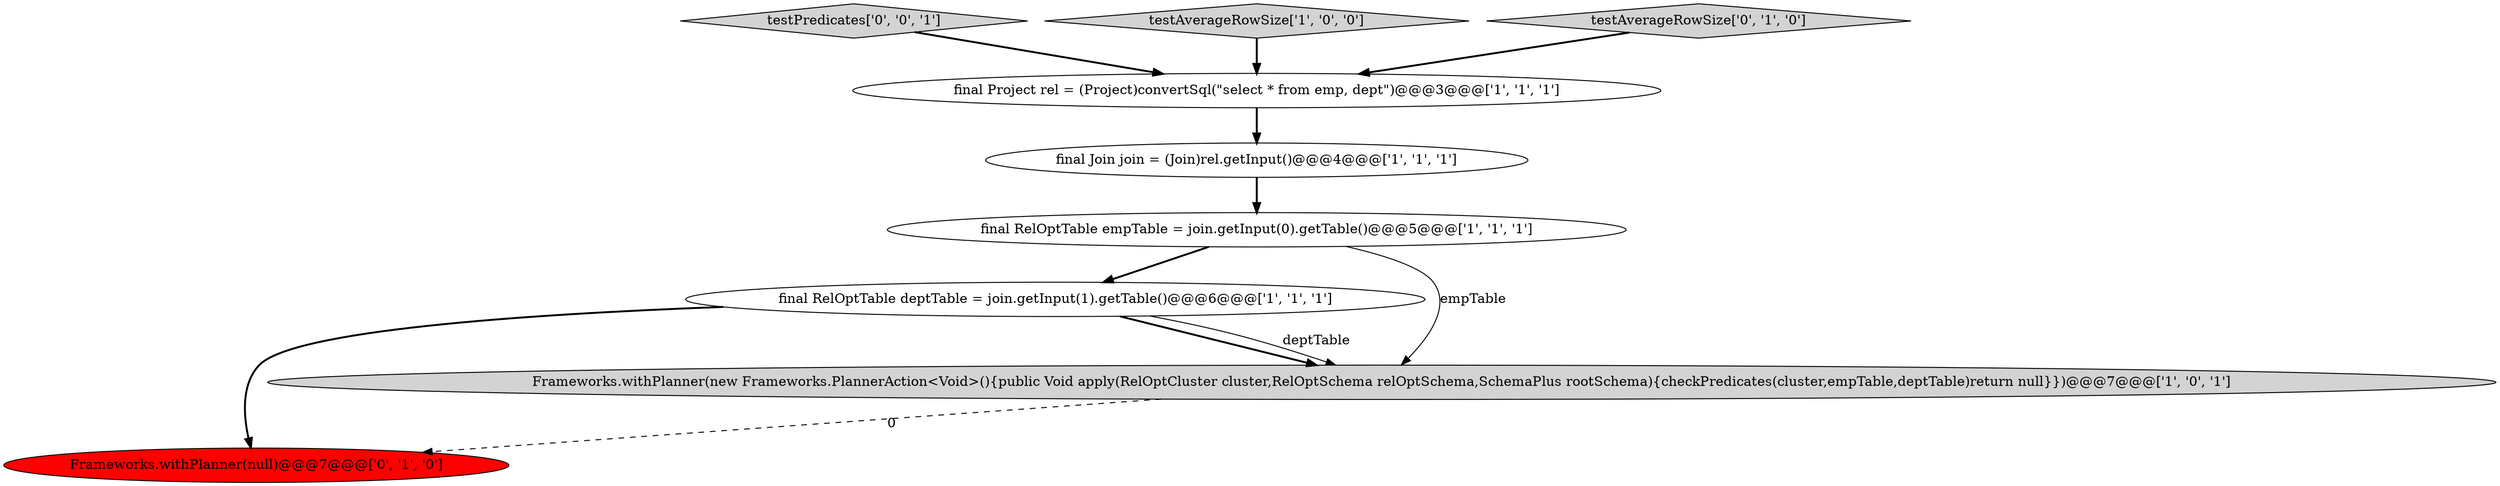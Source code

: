 digraph {
2 [style = filled, label = "final Project rel = (Project)convertSql(\"select * from emp, dept\")@@@3@@@['1', '1', '1']", fillcolor = white, shape = ellipse image = "AAA0AAABBB1BBB"];
8 [style = filled, label = "testPredicates['0', '0', '1']", fillcolor = lightgray, shape = diamond image = "AAA0AAABBB3BBB"];
4 [style = filled, label = "testAverageRowSize['1', '0', '0']", fillcolor = lightgray, shape = diamond image = "AAA0AAABBB1BBB"];
6 [style = filled, label = "testAverageRowSize['0', '1', '0']", fillcolor = lightgray, shape = diamond image = "AAA0AAABBB2BBB"];
3 [style = filled, label = "final RelOptTable empTable = join.getInput(0).getTable()@@@5@@@['1', '1', '1']", fillcolor = white, shape = ellipse image = "AAA0AAABBB1BBB"];
1 [style = filled, label = "final RelOptTable deptTable = join.getInput(1).getTable()@@@6@@@['1', '1', '1']", fillcolor = white, shape = ellipse image = "AAA0AAABBB1BBB"];
7 [style = filled, label = "Frameworks.withPlanner(null)@@@7@@@['0', '1', '0']", fillcolor = red, shape = ellipse image = "AAA1AAABBB2BBB"];
0 [style = filled, label = "final Join join = (Join)rel.getInput()@@@4@@@['1', '1', '1']", fillcolor = white, shape = ellipse image = "AAA0AAABBB1BBB"];
5 [style = filled, label = "Frameworks.withPlanner(new Frameworks.PlannerAction<Void>(){public Void apply(RelOptCluster cluster,RelOptSchema relOptSchema,SchemaPlus rootSchema){checkPredicates(cluster,empTable,deptTable)return null}})@@@7@@@['1', '0', '1']", fillcolor = lightgray, shape = ellipse image = "AAA0AAABBB1BBB"];
1->5 [style = bold, label=""];
0->3 [style = bold, label=""];
2->0 [style = bold, label=""];
1->5 [style = solid, label="deptTable"];
4->2 [style = bold, label=""];
5->7 [style = dashed, label="0"];
3->1 [style = bold, label=""];
8->2 [style = bold, label=""];
1->7 [style = bold, label=""];
3->5 [style = solid, label="empTable"];
6->2 [style = bold, label=""];
}
